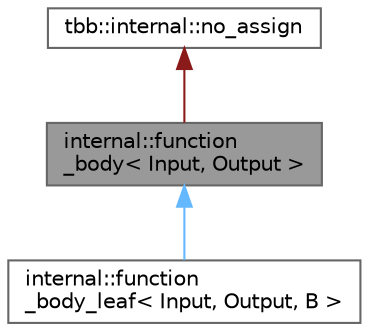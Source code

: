 digraph "internal::function_body&lt; Input, Output &gt;"
{
 // LATEX_PDF_SIZE
  bgcolor="transparent";
  edge [fontname=Helvetica,fontsize=10,labelfontname=Helvetica,labelfontsize=10];
  node [fontname=Helvetica,fontsize=10,shape=box,height=0.2,width=0.4];
  Node1 [id="Node000001",label="internal::function\l_body\< Input, Output \>",height=0.2,width=0.4,color="gray40", fillcolor="grey60", style="filled", fontcolor="black",tooltip="A functor that takes an Input and generates an Output"];
  Node2 -> Node1 [id="edge1_Node000001_Node000002",dir="back",color="firebrick4",style="solid",tooltip=" "];
  Node2 [id="Node000002",label="tbb::internal::no_assign",height=0.2,width=0.4,color="gray40", fillcolor="white", style="filled",tooltip=" "];
  Node1 -> Node3 [id="edge2_Node000001_Node000003",dir="back",color="steelblue1",style="solid",tooltip=" "];
  Node3 [id="Node000003",label="internal::function\l_body_leaf\< Input, Output, B \>",height=0.2,width=0.4,color="gray40", fillcolor="white", style="filled",URL="$classinternal_1_1function__body__leaf.html",tooltip="the leaf for function_body"];
}
